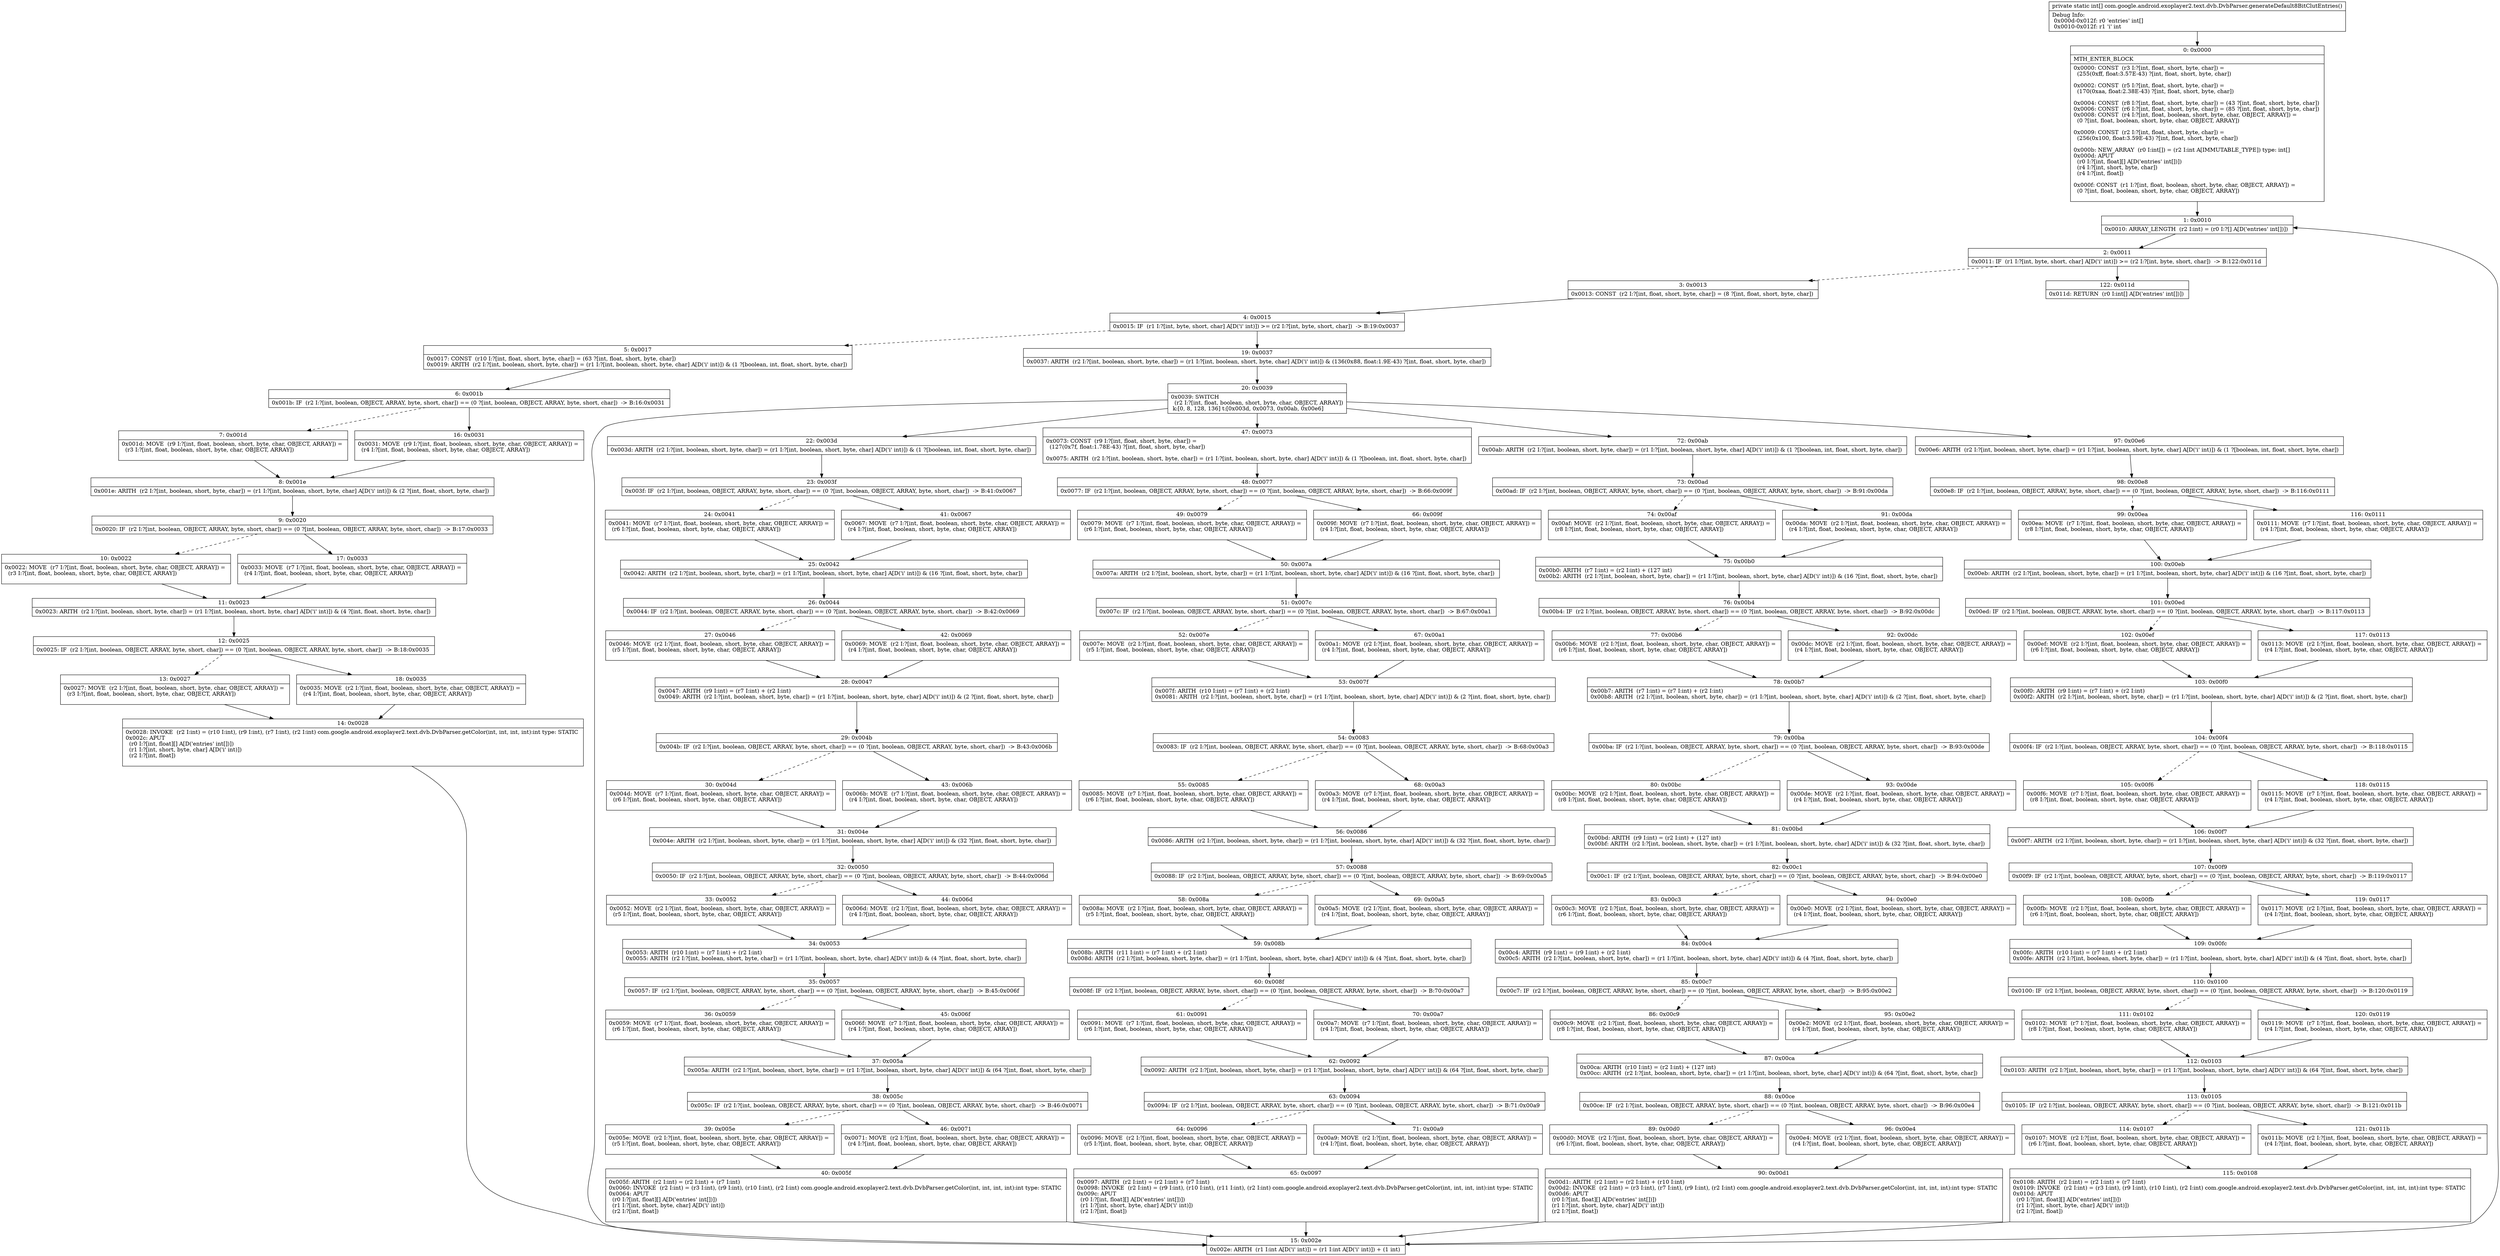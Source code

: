 digraph "CFG forcom.google.android.exoplayer2.text.dvb.DvbParser.generateDefault8BitClutEntries()[I" {
Node_0 [shape=record,label="{0\:\ 0x0000|MTH_ENTER_BLOCK\l|0x0000: CONST  (r3 I:?[int, float, short, byte, char]) = \l  (255(0xff, float:3.57E\-43) ?[int, float, short, byte, char])\l \l0x0002: CONST  (r5 I:?[int, float, short, byte, char]) = \l  (170(0xaa, float:2.38E\-43) ?[int, float, short, byte, char])\l \l0x0004: CONST  (r8 I:?[int, float, short, byte, char]) = (43 ?[int, float, short, byte, char]) \l0x0006: CONST  (r6 I:?[int, float, short, byte, char]) = (85 ?[int, float, short, byte, char]) \l0x0008: CONST  (r4 I:?[int, float, boolean, short, byte, char, OBJECT, ARRAY]) = \l  (0 ?[int, float, boolean, short, byte, char, OBJECT, ARRAY])\l \l0x0009: CONST  (r2 I:?[int, float, short, byte, char]) = \l  (256(0x100, float:3.59E\-43) ?[int, float, short, byte, char])\l \l0x000b: NEW_ARRAY  (r0 I:int[]) = (r2 I:int A[IMMUTABLE_TYPE]) type: int[] \l0x000d: APUT  \l  (r0 I:?[int, float][] A[D('entries' int[])])\l  (r4 I:?[int, short, byte, char])\l  (r4 I:?[int, float])\l \l0x000f: CONST  (r1 I:?[int, float, boolean, short, byte, char, OBJECT, ARRAY]) = \l  (0 ?[int, float, boolean, short, byte, char, OBJECT, ARRAY])\l \l}"];
Node_1 [shape=record,label="{1\:\ 0x0010|0x0010: ARRAY_LENGTH  (r2 I:int) = (r0 I:?[] A[D('entries' int[])]) \l}"];
Node_2 [shape=record,label="{2\:\ 0x0011|0x0011: IF  (r1 I:?[int, byte, short, char] A[D('i' int)]) \>= (r2 I:?[int, byte, short, char])  \-\> B:122:0x011d \l}"];
Node_3 [shape=record,label="{3\:\ 0x0013|0x0013: CONST  (r2 I:?[int, float, short, byte, char]) = (8 ?[int, float, short, byte, char]) \l}"];
Node_4 [shape=record,label="{4\:\ 0x0015|0x0015: IF  (r1 I:?[int, byte, short, char] A[D('i' int)]) \>= (r2 I:?[int, byte, short, char])  \-\> B:19:0x0037 \l}"];
Node_5 [shape=record,label="{5\:\ 0x0017|0x0017: CONST  (r10 I:?[int, float, short, byte, char]) = (63 ?[int, float, short, byte, char]) \l0x0019: ARITH  (r2 I:?[int, boolean, short, byte, char]) = (r1 I:?[int, boolean, short, byte, char] A[D('i' int)]) & (1 ?[boolean, int, float, short, byte, char]) \l}"];
Node_6 [shape=record,label="{6\:\ 0x001b|0x001b: IF  (r2 I:?[int, boolean, OBJECT, ARRAY, byte, short, char]) == (0 ?[int, boolean, OBJECT, ARRAY, byte, short, char])  \-\> B:16:0x0031 \l}"];
Node_7 [shape=record,label="{7\:\ 0x001d|0x001d: MOVE  (r9 I:?[int, float, boolean, short, byte, char, OBJECT, ARRAY]) = \l  (r3 I:?[int, float, boolean, short, byte, char, OBJECT, ARRAY])\l \l}"];
Node_8 [shape=record,label="{8\:\ 0x001e|0x001e: ARITH  (r2 I:?[int, boolean, short, byte, char]) = (r1 I:?[int, boolean, short, byte, char] A[D('i' int)]) & (2 ?[int, float, short, byte, char]) \l}"];
Node_9 [shape=record,label="{9\:\ 0x0020|0x0020: IF  (r2 I:?[int, boolean, OBJECT, ARRAY, byte, short, char]) == (0 ?[int, boolean, OBJECT, ARRAY, byte, short, char])  \-\> B:17:0x0033 \l}"];
Node_10 [shape=record,label="{10\:\ 0x0022|0x0022: MOVE  (r7 I:?[int, float, boolean, short, byte, char, OBJECT, ARRAY]) = \l  (r3 I:?[int, float, boolean, short, byte, char, OBJECT, ARRAY])\l \l}"];
Node_11 [shape=record,label="{11\:\ 0x0023|0x0023: ARITH  (r2 I:?[int, boolean, short, byte, char]) = (r1 I:?[int, boolean, short, byte, char] A[D('i' int)]) & (4 ?[int, float, short, byte, char]) \l}"];
Node_12 [shape=record,label="{12\:\ 0x0025|0x0025: IF  (r2 I:?[int, boolean, OBJECT, ARRAY, byte, short, char]) == (0 ?[int, boolean, OBJECT, ARRAY, byte, short, char])  \-\> B:18:0x0035 \l}"];
Node_13 [shape=record,label="{13\:\ 0x0027|0x0027: MOVE  (r2 I:?[int, float, boolean, short, byte, char, OBJECT, ARRAY]) = \l  (r3 I:?[int, float, boolean, short, byte, char, OBJECT, ARRAY])\l \l}"];
Node_14 [shape=record,label="{14\:\ 0x0028|0x0028: INVOKE  (r2 I:int) = (r10 I:int), (r9 I:int), (r7 I:int), (r2 I:int) com.google.android.exoplayer2.text.dvb.DvbParser.getColor(int, int, int, int):int type: STATIC \l0x002c: APUT  \l  (r0 I:?[int, float][] A[D('entries' int[])])\l  (r1 I:?[int, short, byte, char] A[D('i' int)])\l  (r2 I:?[int, float])\l \l}"];
Node_15 [shape=record,label="{15\:\ 0x002e|0x002e: ARITH  (r1 I:int A[D('i' int)]) = (r1 I:int A[D('i' int)]) + (1 int) \l}"];
Node_16 [shape=record,label="{16\:\ 0x0031|0x0031: MOVE  (r9 I:?[int, float, boolean, short, byte, char, OBJECT, ARRAY]) = \l  (r4 I:?[int, float, boolean, short, byte, char, OBJECT, ARRAY])\l \l}"];
Node_17 [shape=record,label="{17\:\ 0x0033|0x0033: MOVE  (r7 I:?[int, float, boolean, short, byte, char, OBJECT, ARRAY]) = \l  (r4 I:?[int, float, boolean, short, byte, char, OBJECT, ARRAY])\l \l}"];
Node_18 [shape=record,label="{18\:\ 0x0035|0x0035: MOVE  (r2 I:?[int, float, boolean, short, byte, char, OBJECT, ARRAY]) = \l  (r4 I:?[int, float, boolean, short, byte, char, OBJECT, ARRAY])\l \l}"];
Node_19 [shape=record,label="{19\:\ 0x0037|0x0037: ARITH  (r2 I:?[int, boolean, short, byte, char]) = (r1 I:?[int, boolean, short, byte, char] A[D('i' int)]) & (136(0x88, float:1.9E\-43) ?[int, float, short, byte, char]) \l}"];
Node_20 [shape=record,label="{20\:\ 0x0039|0x0039: SWITCH  \l  (r2 I:?[int, float, boolean, short, byte, char, OBJECT, ARRAY])\l k:[0, 8, 128, 136] t:[0x003d, 0x0073, 0x00ab, 0x00e6] \l}"];
Node_22 [shape=record,label="{22\:\ 0x003d|0x003d: ARITH  (r2 I:?[int, boolean, short, byte, char]) = (r1 I:?[int, boolean, short, byte, char] A[D('i' int)]) & (1 ?[boolean, int, float, short, byte, char]) \l}"];
Node_23 [shape=record,label="{23\:\ 0x003f|0x003f: IF  (r2 I:?[int, boolean, OBJECT, ARRAY, byte, short, char]) == (0 ?[int, boolean, OBJECT, ARRAY, byte, short, char])  \-\> B:41:0x0067 \l}"];
Node_24 [shape=record,label="{24\:\ 0x0041|0x0041: MOVE  (r7 I:?[int, float, boolean, short, byte, char, OBJECT, ARRAY]) = \l  (r6 I:?[int, float, boolean, short, byte, char, OBJECT, ARRAY])\l \l}"];
Node_25 [shape=record,label="{25\:\ 0x0042|0x0042: ARITH  (r2 I:?[int, boolean, short, byte, char]) = (r1 I:?[int, boolean, short, byte, char] A[D('i' int)]) & (16 ?[int, float, short, byte, char]) \l}"];
Node_26 [shape=record,label="{26\:\ 0x0044|0x0044: IF  (r2 I:?[int, boolean, OBJECT, ARRAY, byte, short, char]) == (0 ?[int, boolean, OBJECT, ARRAY, byte, short, char])  \-\> B:42:0x0069 \l}"];
Node_27 [shape=record,label="{27\:\ 0x0046|0x0046: MOVE  (r2 I:?[int, float, boolean, short, byte, char, OBJECT, ARRAY]) = \l  (r5 I:?[int, float, boolean, short, byte, char, OBJECT, ARRAY])\l \l}"];
Node_28 [shape=record,label="{28\:\ 0x0047|0x0047: ARITH  (r9 I:int) = (r7 I:int) + (r2 I:int) \l0x0049: ARITH  (r2 I:?[int, boolean, short, byte, char]) = (r1 I:?[int, boolean, short, byte, char] A[D('i' int)]) & (2 ?[int, float, short, byte, char]) \l}"];
Node_29 [shape=record,label="{29\:\ 0x004b|0x004b: IF  (r2 I:?[int, boolean, OBJECT, ARRAY, byte, short, char]) == (0 ?[int, boolean, OBJECT, ARRAY, byte, short, char])  \-\> B:43:0x006b \l}"];
Node_30 [shape=record,label="{30\:\ 0x004d|0x004d: MOVE  (r7 I:?[int, float, boolean, short, byte, char, OBJECT, ARRAY]) = \l  (r6 I:?[int, float, boolean, short, byte, char, OBJECT, ARRAY])\l \l}"];
Node_31 [shape=record,label="{31\:\ 0x004e|0x004e: ARITH  (r2 I:?[int, boolean, short, byte, char]) = (r1 I:?[int, boolean, short, byte, char] A[D('i' int)]) & (32 ?[int, float, short, byte, char]) \l}"];
Node_32 [shape=record,label="{32\:\ 0x0050|0x0050: IF  (r2 I:?[int, boolean, OBJECT, ARRAY, byte, short, char]) == (0 ?[int, boolean, OBJECT, ARRAY, byte, short, char])  \-\> B:44:0x006d \l}"];
Node_33 [shape=record,label="{33\:\ 0x0052|0x0052: MOVE  (r2 I:?[int, float, boolean, short, byte, char, OBJECT, ARRAY]) = \l  (r5 I:?[int, float, boolean, short, byte, char, OBJECT, ARRAY])\l \l}"];
Node_34 [shape=record,label="{34\:\ 0x0053|0x0053: ARITH  (r10 I:int) = (r7 I:int) + (r2 I:int) \l0x0055: ARITH  (r2 I:?[int, boolean, short, byte, char]) = (r1 I:?[int, boolean, short, byte, char] A[D('i' int)]) & (4 ?[int, float, short, byte, char]) \l}"];
Node_35 [shape=record,label="{35\:\ 0x0057|0x0057: IF  (r2 I:?[int, boolean, OBJECT, ARRAY, byte, short, char]) == (0 ?[int, boolean, OBJECT, ARRAY, byte, short, char])  \-\> B:45:0x006f \l}"];
Node_36 [shape=record,label="{36\:\ 0x0059|0x0059: MOVE  (r7 I:?[int, float, boolean, short, byte, char, OBJECT, ARRAY]) = \l  (r6 I:?[int, float, boolean, short, byte, char, OBJECT, ARRAY])\l \l}"];
Node_37 [shape=record,label="{37\:\ 0x005a|0x005a: ARITH  (r2 I:?[int, boolean, short, byte, char]) = (r1 I:?[int, boolean, short, byte, char] A[D('i' int)]) & (64 ?[int, float, short, byte, char]) \l}"];
Node_38 [shape=record,label="{38\:\ 0x005c|0x005c: IF  (r2 I:?[int, boolean, OBJECT, ARRAY, byte, short, char]) == (0 ?[int, boolean, OBJECT, ARRAY, byte, short, char])  \-\> B:46:0x0071 \l}"];
Node_39 [shape=record,label="{39\:\ 0x005e|0x005e: MOVE  (r2 I:?[int, float, boolean, short, byte, char, OBJECT, ARRAY]) = \l  (r5 I:?[int, float, boolean, short, byte, char, OBJECT, ARRAY])\l \l}"];
Node_40 [shape=record,label="{40\:\ 0x005f|0x005f: ARITH  (r2 I:int) = (r2 I:int) + (r7 I:int) \l0x0060: INVOKE  (r2 I:int) = (r3 I:int), (r9 I:int), (r10 I:int), (r2 I:int) com.google.android.exoplayer2.text.dvb.DvbParser.getColor(int, int, int, int):int type: STATIC \l0x0064: APUT  \l  (r0 I:?[int, float][] A[D('entries' int[])])\l  (r1 I:?[int, short, byte, char] A[D('i' int)])\l  (r2 I:?[int, float])\l \l}"];
Node_41 [shape=record,label="{41\:\ 0x0067|0x0067: MOVE  (r7 I:?[int, float, boolean, short, byte, char, OBJECT, ARRAY]) = \l  (r4 I:?[int, float, boolean, short, byte, char, OBJECT, ARRAY])\l \l}"];
Node_42 [shape=record,label="{42\:\ 0x0069|0x0069: MOVE  (r2 I:?[int, float, boolean, short, byte, char, OBJECT, ARRAY]) = \l  (r4 I:?[int, float, boolean, short, byte, char, OBJECT, ARRAY])\l \l}"];
Node_43 [shape=record,label="{43\:\ 0x006b|0x006b: MOVE  (r7 I:?[int, float, boolean, short, byte, char, OBJECT, ARRAY]) = \l  (r4 I:?[int, float, boolean, short, byte, char, OBJECT, ARRAY])\l \l}"];
Node_44 [shape=record,label="{44\:\ 0x006d|0x006d: MOVE  (r2 I:?[int, float, boolean, short, byte, char, OBJECT, ARRAY]) = \l  (r4 I:?[int, float, boolean, short, byte, char, OBJECT, ARRAY])\l \l}"];
Node_45 [shape=record,label="{45\:\ 0x006f|0x006f: MOVE  (r7 I:?[int, float, boolean, short, byte, char, OBJECT, ARRAY]) = \l  (r4 I:?[int, float, boolean, short, byte, char, OBJECT, ARRAY])\l \l}"];
Node_46 [shape=record,label="{46\:\ 0x0071|0x0071: MOVE  (r2 I:?[int, float, boolean, short, byte, char, OBJECT, ARRAY]) = \l  (r4 I:?[int, float, boolean, short, byte, char, OBJECT, ARRAY])\l \l}"];
Node_47 [shape=record,label="{47\:\ 0x0073|0x0073: CONST  (r9 I:?[int, float, short, byte, char]) = \l  (127(0x7f, float:1.78E\-43) ?[int, float, short, byte, char])\l \l0x0075: ARITH  (r2 I:?[int, boolean, short, byte, char]) = (r1 I:?[int, boolean, short, byte, char] A[D('i' int)]) & (1 ?[boolean, int, float, short, byte, char]) \l}"];
Node_48 [shape=record,label="{48\:\ 0x0077|0x0077: IF  (r2 I:?[int, boolean, OBJECT, ARRAY, byte, short, char]) == (0 ?[int, boolean, OBJECT, ARRAY, byte, short, char])  \-\> B:66:0x009f \l}"];
Node_49 [shape=record,label="{49\:\ 0x0079|0x0079: MOVE  (r7 I:?[int, float, boolean, short, byte, char, OBJECT, ARRAY]) = \l  (r6 I:?[int, float, boolean, short, byte, char, OBJECT, ARRAY])\l \l}"];
Node_50 [shape=record,label="{50\:\ 0x007a|0x007a: ARITH  (r2 I:?[int, boolean, short, byte, char]) = (r1 I:?[int, boolean, short, byte, char] A[D('i' int)]) & (16 ?[int, float, short, byte, char]) \l}"];
Node_51 [shape=record,label="{51\:\ 0x007c|0x007c: IF  (r2 I:?[int, boolean, OBJECT, ARRAY, byte, short, char]) == (0 ?[int, boolean, OBJECT, ARRAY, byte, short, char])  \-\> B:67:0x00a1 \l}"];
Node_52 [shape=record,label="{52\:\ 0x007e|0x007e: MOVE  (r2 I:?[int, float, boolean, short, byte, char, OBJECT, ARRAY]) = \l  (r5 I:?[int, float, boolean, short, byte, char, OBJECT, ARRAY])\l \l}"];
Node_53 [shape=record,label="{53\:\ 0x007f|0x007f: ARITH  (r10 I:int) = (r7 I:int) + (r2 I:int) \l0x0081: ARITH  (r2 I:?[int, boolean, short, byte, char]) = (r1 I:?[int, boolean, short, byte, char] A[D('i' int)]) & (2 ?[int, float, short, byte, char]) \l}"];
Node_54 [shape=record,label="{54\:\ 0x0083|0x0083: IF  (r2 I:?[int, boolean, OBJECT, ARRAY, byte, short, char]) == (0 ?[int, boolean, OBJECT, ARRAY, byte, short, char])  \-\> B:68:0x00a3 \l}"];
Node_55 [shape=record,label="{55\:\ 0x0085|0x0085: MOVE  (r7 I:?[int, float, boolean, short, byte, char, OBJECT, ARRAY]) = \l  (r6 I:?[int, float, boolean, short, byte, char, OBJECT, ARRAY])\l \l}"];
Node_56 [shape=record,label="{56\:\ 0x0086|0x0086: ARITH  (r2 I:?[int, boolean, short, byte, char]) = (r1 I:?[int, boolean, short, byte, char] A[D('i' int)]) & (32 ?[int, float, short, byte, char]) \l}"];
Node_57 [shape=record,label="{57\:\ 0x0088|0x0088: IF  (r2 I:?[int, boolean, OBJECT, ARRAY, byte, short, char]) == (0 ?[int, boolean, OBJECT, ARRAY, byte, short, char])  \-\> B:69:0x00a5 \l}"];
Node_58 [shape=record,label="{58\:\ 0x008a|0x008a: MOVE  (r2 I:?[int, float, boolean, short, byte, char, OBJECT, ARRAY]) = \l  (r5 I:?[int, float, boolean, short, byte, char, OBJECT, ARRAY])\l \l}"];
Node_59 [shape=record,label="{59\:\ 0x008b|0x008b: ARITH  (r11 I:int) = (r7 I:int) + (r2 I:int) \l0x008d: ARITH  (r2 I:?[int, boolean, short, byte, char]) = (r1 I:?[int, boolean, short, byte, char] A[D('i' int)]) & (4 ?[int, float, short, byte, char]) \l}"];
Node_60 [shape=record,label="{60\:\ 0x008f|0x008f: IF  (r2 I:?[int, boolean, OBJECT, ARRAY, byte, short, char]) == (0 ?[int, boolean, OBJECT, ARRAY, byte, short, char])  \-\> B:70:0x00a7 \l}"];
Node_61 [shape=record,label="{61\:\ 0x0091|0x0091: MOVE  (r7 I:?[int, float, boolean, short, byte, char, OBJECT, ARRAY]) = \l  (r6 I:?[int, float, boolean, short, byte, char, OBJECT, ARRAY])\l \l}"];
Node_62 [shape=record,label="{62\:\ 0x0092|0x0092: ARITH  (r2 I:?[int, boolean, short, byte, char]) = (r1 I:?[int, boolean, short, byte, char] A[D('i' int)]) & (64 ?[int, float, short, byte, char]) \l}"];
Node_63 [shape=record,label="{63\:\ 0x0094|0x0094: IF  (r2 I:?[int, boolean, OBJECT, ARRAY, byte, short, char]) == (0 ?[int, boolean, OBJECT, ARRAY, byte, short, char])  \-\> B:71:0x00a9 \l}"];
Node_64 [shape=record,label="{64\:\ 0x0096|0x0096: MOVE  (r2 I:?[int, float, boolean, short, byte, char, OBJECT, ARRAY]) = \l  (r5 I:?[int, float, boolean, short, byte, char, OBJECT, ARRAY])\l \l}"];
Node_65 [shape=record,label="{65\:\ 0x0097|0x0097: ARITH  (r2 I:int) = (r2 I:int) + (r7 I:int) \l0x0098: INVOKE  (r2 I:int) = (r9 I:int), (r10 I:int), (r11 I:int), (r2 I:int) com.google.android.exoplayer2.text.dvb.DvbParser.getColor(int, int, int, int):int type: STATIC \l0x009c: APUT  \l  (r0 I:?[int, float][] A[D('entries' int[])])\l  (r1 I:?[int, short, byte, char] A[D('i' int)])\l  (r2 I:?[int, float])\l \l}"];
Node_66 [shape=record,label="{66\:\ 0x009f|0x009f: MOVE  (r7 I:?[int, float, boolean, short, byte, char, OBJECT, ARRAY]) = \l  (r4 I:?[int, float, boolean, short, byte, char, OBJECT, ARRAY])\l \l}"];
Node_67 [shape=record,label="{67\:\ 0x00a1|0x00a1: MOVE  (r2 I:?[int, float, boolean, short, byte, char, OBJECT, ARRAY]) = \l  (r4 I:?[int, float, boolean, short, byte, char, OBJECT, ARRAY])\l \l}"];
Node_68 [shape=record,label="{68\:\ 0x00a3|0x00a3: MOVE  (r7 I:?[int, float, boolean, short, byte, char, OBJECT, ARRAY]) = \l  (r4 I:?[int, float, boolean, short, byte, char, OBJECT, ARRAY])\l \l}"];
Node_69 [shape=record,label="{69\:\ 0x00a5|0x00a5: MOVE  (r2 I:?[int, float, boolean, short, byte, char, OBJECT, ARRAY]) = \l  (r4 I:?[int, float, boolean, short, byte, char, OBJECT, ARRAY])\l \l}"];
Node_70 [shape=record,label="{70\:\ 0x00a7|0x00a7: MOVE  (r7 I:?[int, float, boolean, short, byte, char, OBJECT, ARRAY]) = \l  (r4 I:?[int, float, boolean, short, byte, char, OBJECT, ARRAY])\l \l}"];
Node_71 [shape=record,label="{71\:\ 0x00a9|0x00a9: MOVE  (r2 I:?[int, float, boolean, short, byte, char, OBJECT, ARRAY]) = \l  (r4 I:?[int, float, boolean, short, byte, char, OBJECT, ARRAY])\l \l}"];
Node_72 [shape=record,label="{72\:\ 0x00ab|0x00ab: ARITH  (r2 I:?[int, boolean, short, byte, char]) = (r1 I:?[int, boolean, short, byte, char] A[D('i' int)]) & (1 ?[boolean, int, float, short, byte, char]) \l}"];
Node_73 [shape=record,label="{73\:\ 0x00ad|0x00ad: IF  (r2 I:?[int, boolean, OBJECT, ARRAY, byte, short, char]) == (0 ?[int, boolean, OBJECT, ARRAY, byte, short, char])  \-\> B:91:0x00da \l}"];
Node_74 [shape=record,label="{74\:\ 0x00af|0x00af: MOVE  (r2 I:?[int, float, boolean, short, byte, char, OBJECT, ARRAY]) = \l  (r8 I:?[int, float, boolean, short, byte, char, OBJECT, ARRAY])\l \l}"];
Node_75 [shape=record,label="{75\:\ 0x00b0|0x00b0: ARITH  (r7 I:int) = (r2 I:int) + (127 int) \l0x00b2: ARITH  (r2 I:?[int, boolean, short, byte, char]) = (r1 I:?[int, boolean, short, byte, char] A[D('i' int)]) & (16 ?[int, float, short, byte, char]) \l}"];
Node_76 [shape=record,label="{76\:\ 0x00b4|0x00b4: IF  (r2 I:?[int, boolean, OBJECT, ARRAY, byte, short, char]) == (0 ?[int, boolean, OBJECT, ARRAY, byte, short, char])  \-\> B:92:0x00dc \l}"];
Node_77 [shape=record,label="{77\:\ 0x00b6|0x00b6: MOVE  (r2 I:?[int, float, boolean, short, byte, char, OBJECT, ARRAY]) = \l  (r6 I:?[int, float, boolean, short, byte, char, OBJECT, ARRAY])\l \l}"];
Node_78 [shape=record,label="{78\:\ 0x00b7|0x00b7: ARITH  (r7 I:int) = (r7 I:int) + (r2 I:int) \l0x00b8: ARITH  (r2 I:?[int, boolean, short, byte, char]) = (r1 I:?[int, boolean, short, byte, char] A[D('i' int)]) & (2 ?[int, float, short, byte, char]) \l}"];
Node_79 [shape=record,label="{79\:\ 0x00ba|0x00ba: IF  (r2 I:?[int, boolean, OBJECT, ARRAY, byte, short, char]) == (0 ?[int, boolean, OBJECT, ARRAY, byte, short, char])  \-\> B:93:0x00de \l}"];
Node_80 [shape=record,label="{80\:\ 0x00bc|0x00bc: MOVE  (r2 I:?[int, float, boolean, short, byte, char, OBJECT, ARRAY]) = \l  (r8 I:?[int, float, boolean, short, byte, char, OBJECT, ARRAY])\l \l}"];
Node_81 [shape=record,label="{81\:\ 0x00bd|0x00bd: ARITH  (r9 I:int) = (r2 I:int) + (127 int) \l0x00bf: ARITH  (r2 I:?[int, boolean, short, byte, char]) = (r1 I:?[int, boolean, short, byte, char] A[D('i' int)]) & (32 ?[int, float, short, byte, char]) \l}"];
Node_82 [shape=record,label="{82\:\ 0x00c1|0x00c1: IF  (r2 I:?[int, boolean, OBJECT, ARRAY, byte, short, char]) == (0 ?[int, boolean, OBJECT, ARRAY, byte, short, char])  \-\> B:94:0x00e0 \l}"];
Node_83 [shape=record,label="{83\:\ 0x00c3|0x00c3: MOVE  (r2 I:?[int, float, boolean, short, byte, char, OBJECT, ARRAY]) = \l  (r6 I:?[int, float, boolean, short, byte, char, OBJECT, ARRAY])\l \l}"];
Node_84 [shape=record,label="{84\:\ 0x00c4|0x00c4: ARITH  (r9 I:int) = (r9 I:int) + (r2 I:int) \l0x00c5: ARITH  (r2 I:?[int, boolean, short, byte, char]) = (r1 I:?[int, boolean, short, byte, char] A[D('i' int)]) & (4 ?[int, float, short, byte, char]) \l}"];
Node_85 [shape=record,label="{85\:\ 0x00c7|0x00c7: IF  (r2 I:?[int, boolean, OBJECT, ARRAY, byte, short, char]) == (0 ?[int, boolean, OBJECT, ARRAY, byte, short, char])  \-\> B:95:0x00e2 \l}"];
Node_86 [shape=record,label="{86\:\ 0x00c9|0x00c9: MOVE  (r2 I:?[int, float, boolean, short, byte, char, OBJECT, ARRAY]) = \l  (r8 I:?[int, float, boolean, short, byte, char, OBJECT, ARRAY])\l \l}"];
Node_87 [shape=record,label="{87\:\ 0x00ca|0x00ca: ARITH  (r10 I:int) = (r2 I:int) + (127 int) \l0x00cc: ARITH  (r2 I:?[int, boolean, short, byte, char]) = (r1 I:?[int, boolean, short, byte, char] A[D('i' int)]) & (64 ?[int, float, short, byte, char]) \l}"];
Node_88 [shape=record,label="{88\:\ 0x00ce|0x00ce: IF  (r2 I:?[int, boolean, OBJECT, ARRAY, byte, short, char]) == (0 ?[int, boolean, OBJECT, ARRAY, byte, short, char])  \-\> B:96:0x00e4 \l}"];
Node_89 [shape=record,label="{89\:\ 0x00d0|0x00d0: MOVE  (r2 I:?[int, float, boolean, short, byte, char, OBJECT, ARRAY]) = \l  (r6 I:?[int, float, boolean, short, byte, char, OBJECT, ARRAY])\l \l}"];
Node_90 [shape=record,label="{90\:\ 0x00d1|0x00d1: ARITH  (r2 I:int) = (r2 I:int) + (r10 I:int) \l0x00d2: INVOKE  (r2 I:int) = (r3 I:int), (r7 I:int), (r9 I:int), (r2 I:int) com.google.android.exoplayer2.text.dvb.DvbParser.getColor(int, int, int, int):int type: STATIC \l0x00d6: APUT  \l  (r0 I:?[int, float][] A[D('entries' int[])])\l  (r1 I:?[int, short, byte, char] A[D('i' int)])\l  (r2 I:?[int, float])\l \l}"];
Node_91 [shape=record,label="{91\:\ 0x00da|0x00da: MOVE  (r2 I:?[int, float, boolean, short, byte, char, OBJECT, ARRAY]) = \l  (r4 I:?[int, float, boolean, short, byte, char, OBJECT, ARRAY])\l \l}"];
Node_92 [shape=record,label="{92\:\ 0x00dc|0x00dc: MOVE  (r2 I:?[int, float, boolean, short, byte, char, OBJECT, ARRAY]) = \l  (r4 I:?[int, float, boolean, short, byte, char, OBJECT, ARRAY])\l \l}"];
Node_93 [shape=record,label="{93\:\ 0x00de|0x00de: MOVE  (r2 I:?[int, float, boolean, short, byte, char, OBJECT, ARRAY]) = \l  (r4 I:?[int, float, boolean, short, byte, char, OBJECT, ARRAY])\l \l}"];
Node_94 [shape=record,label="{94\:\ 0x00e0|0x00e0: MOVE  (r2 I:?[int, float, boolean, short, byte, char, OBJECT, ARRAY]) = \l  (r4 I:?[int, float, boolean, short, byte, char, OBJECT, ARRAY])\l \l}"];
Node_95 [shape=record,label="{95\:\ 0x00e2|0x00e2: MOVE  (r2 I:?[int, float, boolean, short, byte, char, OBJECT, ARRAY]) = \l  (r4 I:?[int, float, boolean, short, byte, char, OBJECT, ARRAY])\l \l}"];
Node_96 [shape=record,label="{96\:\ 0x00e4|0x00e4: MOVE  (r2 I:?[int, float, boolean, short, byte, char, OBJECT, ARRAY]) = \l  (r4 I:?[int, float, boolean, short, byte, char, OBJECT, ARRAY])\l \l}"];
Node_97 [shape=record,label="{97\:\ 0x00e6|0x00e6: ARITH  (r2 I:?[int, boolean, short, byte, char]) = (r1 I:?[int, boolean, short, byte, char] A[D('i' int)]) & (1 ?[boolean, int, float, short, byte, char]) \l}"];
Node_98 [shape=record,label="{98\:\ 0x00e8|0x00e8: IF  (r2 I:?[int, boolean, OBJECT, ARRAY, byte, short, char]) == (0 ?[int, boolean, OBJECT, ARRAY, byte, short, char])  \-\> B:116:0x0111 \l}"];
Node_99 [shape=record,label="{99\:\ 0x00ea|0x00ea: MOVE  (r7 I:?[int, float, boolean, short, byte, char, OBJECT, ARRAY]) = \l  (r8 I:?[int, float, boolean, short, byte, char, OBJECT, ARRAY])\l \l}"];
Node_100 [shape=record,label="{100\:\ 0x00eb|0x00eb: ARITH  (r2 I:?[int, boolean, short, byte, char]) = (r1 I:?[int, boolean, short, byte, char] A[D('i' int)]) & (16 ?[int, float, short, byte, char]) \l}"];
Node_101 [shape=record,label="{101\:\ 0x00ed|0x00ed: IF  (r2 I:?[int, boolean, OBJECT, ARRAY, byte, short, char]) == (0 ?[int, boolean, OBJECT, ARRAY, byte, short, char])  \-\> B:117:0x0113 \l}"];
Node_102 [shape=record,label="{102\:\ 0x00ef|0x00ef: MOVE  (r2 I:?[int, float, boolean, short, byte, char, OBJECT, ARRAY]) = \l  (r6 I:?[int, float, boolean, short, byte, char, OBJECT, ARRAY])\l \l}"];
Node_103 [shape=record,label="{103\:\ 0x00f0|0x00f0: ARITH  (r9 I:int) = (r7 I:int) + (r2 I:int) \l0x00f2: ARITH  (r2 I:?[int, boolean, short, byte, char]) = (r1 I:?[int, boolean, short, byte, char] A[D('i' int)]) & (2 ?[int, float, short, byte, char]) \l}"];
Node_104 [shape=record,label="{104\:\ 0x00f4|0x00f4: IF  (r2 I:?[int, boolean, OBJECT, ARRAY, byte, short, char]) == (0 ?[int, boolean, OBJECT, ARRAY, byte, short, char])  \-\> B:118:0x0115 \l}"];
Node_105 [shape=record,label="{105\:\ 0x00f6|0x00f6: MOVE  (r7 I:?[int, float, boolean, short, byte, char, OBJECT, ARRAY]) = \l  (r8 I:?[int, float, boolean, short, byte, char, OBJECT, ARRAY])\l \l}"];
Node_106 [shape=record,label="{106\:\ 0x00f7|0x00f7: ARITH  (r2 I:?[int, boolean, short, byte, char]) = (r1 I:?[int, boolean, short, byte, char] A[D('i' int)]) & (32 ?[int, float, short, byte, char]) \l}"];
Node_107 [shape=record,label="{107\:\ 0x00f9|0x00f9: IF  (r2 I:?[int, boolean, OBJECT, ARRAY, byte, short, char]) == (0 ?[int, boolean, OBJECT, ARRAY, byte, short, char])  \-\> B:119:0x0117 \l}"];
Node_108 [shape=record,label="{108\:\ 0x00fb|0x00fb: MOVE  (r2 I:?[int, float, boolean, short, byte, char, OBJECT, ARRAY]) = \l  (r6 I:?[int, float, boolean, short, byte, char, OBJECT, ARRAY])\l \l}"];
Node_109 [shape=record,label="{109\:\ 0x00fc|0x00fc: ARITH  (r10 I:int) = (r7 I:int) + (r2 I:int) \l0x00fe: ARITH  (r2 I:?[int, boolean, short, byte, char]) = (r1 I:?[int, boolean, short, byte, char] A[D('i' int)]) & (4 ?[int, float, short, byte, char]) \l}"];
Node_110 [shape=record,label="{110\:\ 0x0100|0x0100: IF  (r2 I:?[int, boolean, OBJECT, ARRAY, byte, short, char]) == (0 ?[int, boolean, OBJECT, ARRAY, byte, short, char])  \-\> B:120:0x0119 \l}"];
Node_111 [shape=record,label="{111\:\ 0x0102|0x0102: MOVE  (r7 I:?[int, float, boolean, short, byte, char, OBJECT, ARRAY]) = \l  (r8 I:?[int, float, boolean, short, byte, char, OBJECT, ARRAY])\l \l}"];
Node_112 [shape=record,label="{112\:\ 0x0103|0x0103: ARITH  (r2 I:?[int, boolean, short, byte, char]) = (r1 I:?[int, boolean, short, byte, char] A[D('i' int)]) & (64 ?[int, float, short, byte, char]) \l}"];
Node_113 [shape=record,label="{113\:\ 0x0105|0x0105: IF  (r2 I:?[int, boolean, OBJECT, ARRAY, byte, short, char]) == (0 ?[int, boolean, OBJECT, ARRAY, byte, short, char])  \-\> B:121:0x011b \l}"];
Node_114 [shape=record,label="{114\:\ 0x0107|0x0107: MOVE  (r2 I:?[int, float, boolean, short, byte, char, OBJECT, ARRAY]) = \l  (r6 I:?[int, float, boolean, short, byte, char, OBJECT, ARRAY])\l \l}"];
Node_115 [shape=record,label="{115\:\ 0x0108|0x0108: ARITH  (r2 I:int) = (r2 I:int) + (r7 I:int) \l0x0109: INVOKE  (r2 I:int) = (r3 I:int), (r9 I:int), (r10 I:int), (r2 I:int) com.google.android.exoplayer2.text.dvb.DvbParser.getColor(int, int, int, int):int type: STATIC \l0x010d: APUT  \l  (r0 I:?[int, float][] A[D('entries' int[])])\l  (r1 I:?[int, short, byte, char] A[D('i' int)])\l  (r2 I:?[int, float])\l \l}"];
Node_116 [shape=record,label="{116\:\ 0x0111|0x0111: MOVE  (r7 I:?[int, float, boolean, short, byte, char, OBJECT, ARRAY]) = \l  (r4 I:?[int, float, boolean, short, byte, char, OBJECT, ARRAY])\l \l}"];
Node_117 [shape=record,label="{117\:\ 0x0113|0x0113: MOVE  (r2 I:?[int, float, boolean, short, byte, char, OBJECT, ARRAY]) = \l  (r4 I:?[int, float, boolean, short, byte, char, OBJECT, ARRAY])\l \l}"];
Node_118 [shape=record,label="{118\:\ 0x0115|0x0115: MOVE  (r7 I:?[int, float, boolean, short, byte, char, OBJECT, ARRAY]) = \l  (r4 I:?[int, float, boolean, short, byte, char, OBJECT, ARRAY])\l \l}"];
Node_119 [shape=record,label="{119\:\ 0x0117|0x0117: MOVE  (r2 I:?[int, float, boolean, short, byte, char, OBJECT, ARRAY]) = \l  (r4 I:?[int, float, boolean, short, byte, char, OBJECT, ARRAY])\l \l}"];
Node_120 [shape=record,label="{120\:\ 0x0119|0x0119: MOVE  (r7 I:?[int, float, boolean, short, byte, char, OBJECT, ARRAY]) = \l  (r4 I:?[int, float, boolean, short, byte, char, OBJECT, ARRAY])\l \l}"];
Node_121 [shape=record,label="{121\:\ 0x011b|0x011b: MOVE  (r2 I:?[int, float, boolean, short, byte, char, OBJECT, ARRAY]) = \l  (r4 I:?[int, float, boolean, short, byte, char, OBJECT, ARRAY])\l \l}"];
Node_122 [shape=record,label="{122\:\ 0x011d|0x011d: RETURN  (r0 I:int[] A[D('entries' int[])]) \l}"];
MethodNode[shape=record,label="{private static int[] com.google.android.exoplayer2.text.dvb.DvbParser.generateDefault8BitClutEntries()  | Debug Info:\l  0x000d\-0x012f: r0 'entries' int[]\l  0x0010\-0x012f: r1 'i' int\l}"];
MethodNode -> Node_0;
Node_0 -> Node_1;
Node_1 -> Node_2;
Node_2 -> Node_3[style=dashed];
Node_2 -> Node_122;
Node_3 -> Node_4;
Node_4 -> Node_5[style=dashed];
Node_4 -> Node_19;
Node_5 -> Node_6;
Node_6 -> Node_7[style=dashed];
Node_6 -> Node_16;
Node_7 -> Node_8;
Node_8 -> Node_9;
Node_9 -> Node_10[style=dashed];
Node_9 -> Node_17;
Node_10 -> Node_11;
Node_11 -> Node_12;
Node_12 -> Node_13[style=dashed];
Node_12 -> Node_18;
Node_13 -> Node_14;
Node_14 -> Node_15;
Node_15 -> Node_1;
Node_16 -> Node_8;
Node_17 -> Node_11;
Node_18 -> Node_14;
Node_19 -> Node_20;
Node_20 -> Node_22;
Node_20 -> Node_47;
Node_20 -> Node_72;
Node_20 -> Node_97;
Node_20 -> Node_15;
Node_22 -> Node_23;
Node_23 -> Node_24[style=dashed];
Node_23 -> Node_41;
Node_24 -> Node_25;
Node_25 -> Node_26;
Node_26 -> Node_27[style=dashed];
Node_26 -> Node_42;
Node_27 -> Node_28;
Node_28 -> Node_29;
Node_29 -> Node_30[style=dashed];
Node_29 -> Node_43;
Node_30 -> Node_31;
Node_31 -> Node_32;
Node_32 -> Node_33[style=dashed];
Node_32 -> Node_44;
Node_33 -> Node_34;
Node_34 -> Node_35;
Node_35 -> Node_36[style=dashed];
Node_35 -> Node_45;
Node_36 -> Node_37;
Node_37 -> Node_38;
Node_38 -> Node_39[style=dashed];
Node_38 -> Node_46;
Node_39 -> Node_40;
Node_40 -> Node_15;
Node_41 -> Node_25;
Node_42 -> Node_28;
Node_43 -> Node_31;
Node_44 -> Node_34;
Node_45 -> Node_37;
Node_46 -> Node_40;
Node_47 -> Node_48;
Node_48 -> Node_49[style=dashed];
Node_48 -> Node_66;
Node_49 -> Node_50;
Node_50 -> Node_51;
Node_51 -> Node_52[style=dashed];
Node_51 -> Node_67;
Node_52 -> Node_53;
Node_53 -> Node_54;
Node_54 -> Node_55[style=dashed];
Node_54 -> Node_68;
Node_55 -> Node_56;
Node_56 -> Node_57;
Node_57 -> Node_58[style=dashed];
Node_57 -> Node_69;
Node_58 -> Node_59;
Node_59 -> Node_60;
Node_60 -> Node_61[style=dashed];
Node_60 -> Node_70;
Node_61 -> Node_62;
Node_62 -> Node_63;
Node_63 -> Node_64[style=dashed];
Node_63 -> Node_71;
Node_64 -> Node_65;
Node_65 -> Node_15;
Node_66 -> Node_50;
Node_67 -> Node_53;
Node_68 -> Node_56;
Node_69 -> Node_59;
Node_70 -> Node_62;
Node_71 -> Node_65;
Node_72 -> Node_73;
Node_73 -> Node_74[style=dashed];
Node_73 -> Node_91;
Node_74 -> Node_75;
Node_75 -> Node_76;
Node_76 -> Node_77[style=dashed];
Node_76 -> Node_92;
Node_77 -> Node_78;
Node_78 -> Node_79;
Node_79 -> Node_80[style=dashed];
Node_79 -> Node_93;
Node_80 -> Node_81;
Node_81 -> Node_82;
Node_82 -> Node_83[style=dashed];
Node_82 -> Node_94;
Node_83 -> Node_84;
Node_84 -> Node_85;
Node_85 -> Node_86[style=dashed];
Node_85 -> Node_95;
Node_86 -> Node_87;
Node_87 -> Node_88;
Node_88 -> Node_89[style=dashed];
Node_88 -> Node_96;
Node_89 -> Node_90;
Node_90 -> Node_15;
Node_91 -> Node_75;
Node_92 -> Node_78;
Node_93 -> Node_81;
Node_94 -> Node_84;
Node_95 -> Node_87;
Node_96 -> Node_90;
Node_97 -> Node_98;
Node_98 -> Node_99[style=dashed];
Node_98 -> Node_116;
Node_99 -> Node_100;
Node_100 -> Node_101;
Node_101 -> Node_102[style=dashed];
Node_101 -> Node_117;
Node_102 -> Node_103;
Node_103 -> Node_104;
Node_104 -> Node_105[style=dashed];
Node_104 -> Node_118;
Node_105 -> Node_106;
Node_106 -> Node_107;
Node_107 -> Node_108[style=dashed];
Node_107 -> Node_119;
Node_108 -> Node_109;
Node_109 -> Node_110;
Node_110 -> Node_111[style=dashed];
Node_110 -> Node_120;
Node_111 -> Node_112;
Node_112 -> Node_113;
Node_113 -> Node_114[style=dashed];
Node_113 -> Node_121;
Node_114 -> Node_115;
Node_115 -> Node_15;
Node_116 -> Node_100;
Node_117 -> Node_103;
Node_118 -> Node_106;
Node_119 -> Node_109;
Node_120 -> Node_112;
Node_121 -> Node_115;
}

